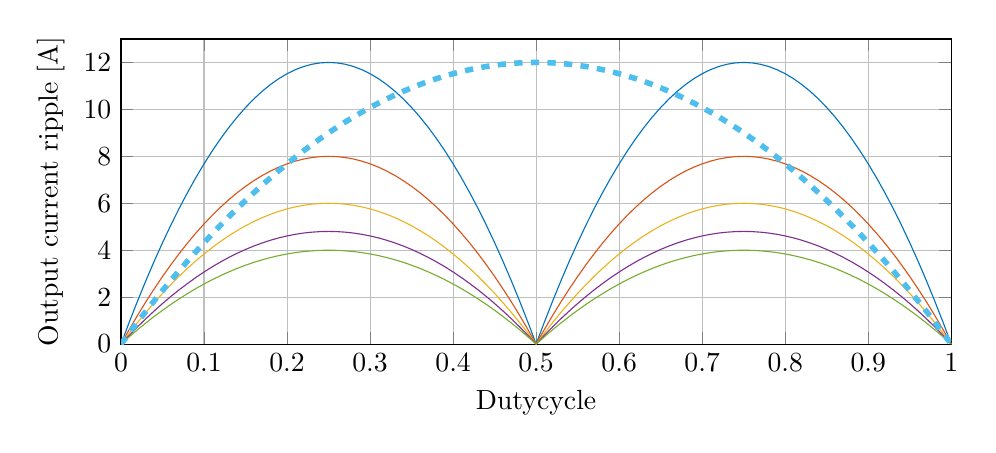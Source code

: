 % This file was created by matlab2tikz.
%
\definecolor{mycolor1}{rgb}{0.0,0.447,0.741}%
\definecolor{mycolor2}{rgb}{0.85,0.325,0.098}%
\definecolor{mycolor3}{rgb}{0.929,0.694,0.125}%
\definecolor{mycolor4}{rgb}{0.494,0.184,0.556}%
\definecolor{mycolor5}{rgb}{0.466,0.674,0.188}%
\definecolor{mycolor6}{rgb}{0.301,0.745,0.933}%
%
\begin{tikzpicture}

\begin{axis}[%
width=\columnwidth,
height=0.45\columnwidth,
%at={(0\columnwidth,0\columnwidth)},
%scale only axis,
xmin=0,
xmax=1,
%xlabel style={font=\color{white!15!black}},
xlabel={Dutycycle},
%x label style={at={(axis description cs:0.5,0.03)},anchor=north},
ymin=0,
ymax=13,
ytick distance = 2,
%ylabel style={font=\color{white!15!black}},
ylabel={Output current ripple [A]},
%y label style={at={(axis description cs:0.1,.5)},anchor=south},
%axis background/.style={fill=white},
%axis x line*=bottom,
%axis y line*=left,
xmajorgrids,
ymajorgrids,
%legend style={at={(0.5,-0.22)}, anchor=north, legend cell align=left, align=left, draw=white!15!black},
%legend columns=-1
%legend style={at={(1.02,0.5)}, anchor=west, legend cell align=left, align=left, draw=white!15!black},
]
\addplot [color=mycolor1]
  table[row sep=crcr]{%
0	0\\
0.01	0.941\\
0.02	1.843\\
0.03	2.707\\
0.04	3.533\\
0.05	4.32\\
0.06	5.069\\
0.07	5.779\\
0.08	6.451\\
0.09	7.085\\
0.1	7.68\\
0.11	8.237\\
0.12	8.755\\
0.13	9.235\\
0.14	9.677\\
0.15	10.08\\
0.16	10.445\\
0.17	10.771\\
0.18	11.059\\
0.19	11.309\\
0.2	11.52\\
0.21	11.693\\
0.22	11.827\\
0.23	11.923\\
0.24	11.981\\
0.25	12\\
0.26	11.981\\
0.27	11.923\\
0.28	11.827\\
0.29	11.693\\
0.3	11.52\\
0.31	11.309\\
0.32	11.059\\
0.33	10.771\\
0.34	10.445\\
0.35	10.08\\
0.36	9.677\\
0.37	9.235\\
0.38	8.755\\
0.39	8.237\\
0.4	7.68\\
0.41	7.085\\
0.42	6.451\\
0.43	5.779\\
0.44	5.069\\
0.45	4.32\\
0.46	3.533\\
0.47	2.707\\
0.48	1.843\\
0.49	0.941\\
0.5	0\\
0.51	0.941\\
0.52	1.843\\
0.53	2.707\\
0.54	3.533\\
0.55	4.32\\
0.56	5.069\\
0.57	5.779\\
0.58	6.451\\
0.59	7.085\\
0.6	7.68\\
0.61	8.237\\
0.62	8.755\\
0.63	9.235\\
0.64	9.677\\
0.65	10.08\\
0.66	10.445\\
0.67	10.771\\
0.68	11.059\\
0.69	11.309\\
0.7	11.52\\
0.71	11.693\\
0.72	11.827\\
0.73	11.923\\
0.74	11.981\\
0.75	12\\
0.76	11.981\\
0.77	11.923\\
0.78	11.827\\
0.79	11.693\\
0.8	11.52\\
0.81	11.309\\
0.82	11.059\\
0.83	10.771\\
0.84	10.445\\
0.85	10.08\\
0.86	9.677\\
0.87	9.235\\
0.88	8.755\\
0.89	8.237\\
0.9	7.68\\
0.91	7.085\\
0.92	6.451\\
0.93	5.779\\
0.94	5.069\\
0.95	4.32\\
0.96	3.533\\
0.97	2.707\\
0.98	1.843\\
0.99	0.941\\
1	0\\
};
\addlegendentry{k= -0.5}

\addplot [color=mycolor2]
  table[row sep=crcr]{%
0	0\\
0.01	0.627\\
0.02	1.229\\
0.03	1.805\\
0.04	2.355\\
0.05	2.88\\
0.06	3.379\\
0.07	3.853\\
0.08	4.301\\
0.09	4.723\\
0.1	5.12\\
0.11	5.491\\
0.12	5.837\\
0.13	6.157\\
0.14	6.451\\
0.15	6.72\\
0.16	6.963\\
0.17	7.181\\
0.18	7.373\\
0.19	7.539\\
0.2	7.68\\
0.21	7.795\\
0.22	7.885\\
0.23	7.949\\
0.24	7.987\\
0.25	8\\
0.26	7.987\\
0.27	7.949\\
0.28	7.885\\
0.29	7.795\\
0.3	7.68\\
0.31	7.539\\
0.32	7.373\\
0.33	7.181\\
0.34	6.963\\
0.35	6.72\\
0.36	6.451\\
0.37	6.157\\
0.38	5.837\\
0.39	5.491\\
0.4	5.12\\
0.41	4.723\\
0.42	4.301\\
0.43	3.853\\
0.44	3.379\\
0.45	2.88\\
0.46	2.355\\
0.47	1.805\\
0.48	1.229\\
0.49	0.627\\
0.5	0\\
0.51	0.627\\
0.52	1.229\\
0.53	1.805\\
0.54	2.355\\
0.55	2.88\\
0.56	3.379\\
0.57	3.853\\
0.58	4.301\\
0.59	4.723\\
0.6	5.12\\
0.61	5.491\\
0.62	5.837\\
0.63	6.157\\
0.64	6.451\\
0.65	6.72\\
0.66	6.963\\
0.67	7.181\\
0.68	7.373\\
0.69	7.539\\
0.7	7.68\\
0.71	7.795\\
0.72	7.885\\
0.73	7.949\\
0.74	7.987\\
0.75	8\\
0.76	7.987\\
0.77	7.949\\
0.78	7.885\\
0.79	7.795\\
0.8	7.68\\
0.81	7.539\\
0.82	7.373\\
0.83	7.181\\
0.84	6.963\\
0.85	6.72\\
0.86	6.451\\
0.87	6.157\\
0.88	5.837\\
0.89	5.491\\
0.9	5.12\\
0.91	4.723\\
0.92	4.301\\
0.93	3.853\\
0.94	3.379\\
0.95	2.88\\
0.96	2.355\\
0.97	1.805\\
0.98	1.229\\
0.99	0.627\\
1	0\\
};
\addlegendentry{k= -0.25}

\addplot [color=mycolor3]
  table[row sep=crcr]{%
0	0\\
0.01	0.47\\
0.02	0.922\\
0.03	1.354\\
0.04	1.766\\
0.05	2.16\\
0.06	2.534\\
0.07	2.89\\
0.08	3.226\\
0.09	3.542\\
0.1	3.84\\
0.11	4.118\\
0.12	4.378\\
0.13	4.618\\
0.14	4.838\\
0.15	5.04\\
0.16	5.222\\
0.17	5.386\\
0.18	5.53\\
0.19	5.654\\
0.2	5.76\\
0.21	5.846\\
0.22	5.914\\
0.23	5.962\\
0.24	5.99\\
0.25	6\\
0.26	5.99\\
0.27	5.962\\
0.28	5.914\\
0.29	5.846\\
0.3	5.76\\
0.31	5.654\\
0.32	5.53\\
0.33	5.386\\
0.34	5.222\\
0.35	5.04\\
0.36	4.838\\
0.37	4.618\\
0.38	4.378\\
0.39	4.118\\
0.4	3.84\\
0.41	3.542\\
0.42	3.226\\
0.43	2.89\\
0.44	2.534\\
0.45	2.16\\
0.46	1.766\\
0.47	1.354\\
0.48	0.922\\
0.49	0.47\\
0.5	0\\
0.51	0.47\\
0.52	0.922\\
0.53	1.354\\
0.54	1.766\\
0.55	2.16\\
0.56	2.534\\
0.57	2.89\\
0.58	3.226\\
0.59	3.542\\
0.6	3.84\\
0.61	4.118\\
0.62	4.378\\
0.63	4.618\\
0.64	4.838\\
0.65	5.04\\
0.66	5.222\\
0.67	5.386\\
0.68	5.53\\
0.69	5.654\\
0.7	5.76\\
0.71	5.846\\
0.72	5.914\\
0.73	5.962\\
0.74	5.99\\
0.75	6\\
0.76	5.99\\
0.77	5.962\\
0.78	5.914\\
0.79	5.846\\
0.8	5.76\\
0.81	5.654\\
0.82	5.53\\
0.83	5.386\\
0.84	5.222\\
0.85	5.04\\
0.86	4.838\\
0.87	4.618\\
0.88	4.378\\
0.89	4.118\\
0.9	3.84\\
0.91	3.542\\
0.92	3.226\\
0.93	2.89\\
0.94	2.534\\
0.95	2.16\\
0.96	1.766\\
0.97	1.354\\
0.98	0.922\\
0.99	0.47\\
1	0\\
};
\addlegendentry{k= 0}

\addplot [color=mycolor4]
  table[row sep=crcr]{%
0	0\\
0.01	0.376\\
0.02	0.737\\
0.03	1.083\\
0.04	1.413\\
0.05	1.728\\
0.06	2.028\\
0.07	2.312\\
0.08	2.58\\
0.09	2.834\\
0.1	3.072\\
0.11	3.295\\
0.12	3.502\\
0.13	3.694\\
0.14	3.871\\
0.15	4.032\\
0.16	4.178\\
0.17	4.308\\
0.18	4.424\\
0.19	4.524\\
0.2	4.608\\
0.21	4.677\\
0.22	4.731\\
0.23	4.769\\
0.24	4.792\\
0.25	4.8\\
0.26	4.792\\
0.27	4.769\\
0.28	4.731\\
0.29	4.677\\
0.3	4.608\\
0.31	4.524\\
0.32	4.424\\
0.33	4.308\\
0.34	4.178\\
0.35	4.032\\
0.36	3.871\\
0.37	3.694\\
0.38	3.502\\
0.39	3.295\\
0.4	3.072\\
0.41	2.834\\
0.42	2.58\\
0.43	2.312\\
0.44	2.028\\
0.45	1.728\\
0.46	1.413\\
0.47	1.083\\
0.48	0.737\\
0.49	0.376\\
0.5	0\\
0.51	0.376\\
0.52	0.737\\
0.53	1.083\\
0.54	1.413\\
0.55	1.728\\
0.56	2.028\\
0.57	2.312\\
0.58	2.58\\
0.59	2.834\\
0.6	3.072\\
0.61	3.295\\
0.62	3.502\\
0.63	3.694\\
0.64	3.871\\
0.65	4.032\\
0.66	4.178\\
0.67	4.308\\
0.68	4.424\\
0.69	4.524\\
0.7	4.608\\
0.71	4.677\\
0.72	4.731\\
0.73	4.769\\
0.74	4.792\\
0.75	4.8\\
0.76	4.792\\
0.77	4.769\\
0.78	4.731\\
0.79	4.677\\
0.8	4.608\\
0.81	4.524\\
0.82	4.424\\
0.83	4.308\\
0.84	4.178\\
0.85	4.032\\
0.86	3.871\\
0.87	3.694\\
0.88	3.502\\
0.89	3.295\\
0.9	3.072\\
0.91	2.834\\
0.92	2.58\\
0.93	2.312\\
0.94	2.028\\
0.95	1.728\\
0.96	1.413\\
0.97	1.083\\
0.98	0.737\\
0.99	0.376\\
1	0\\
};
\addlegendentry{k= 0.25}

\addplot [color=mycolor5]
  table[row sep=crcr]{%
0	0\\
0.01	0.314\\
0.02	0.614\\
0.03	0.902\\
0.04	1.178\\
0.05	1.44\\
0.06	1.69\\
0.07	1.926\\
0.08	2.15\\
0.09	2.362\\
0.1	2.56\\
0.11	2.746\\
0.12	2.918\\
0.13	3.078\\
0.14	3.226\\
0.15	3.36\\
0.16	3.482\\
0.17	3.59\\
0.18	3.686\\
0.19	3.77\\
0.2	3.84\\
0.21	3.898\\
0.22	3.942\\
0.23	3.974\\
0.24	3.994\\
0.25	4\\
0.26	3.994\\
0.27	3.974\\
0.28	3.942\\
0.29	3.898\\
0.3	3.84\\
0.31	3.77\\
0.32	3.686\\
0.33	3.59\\
0.34	3.482\\
0.35	3.36\\
0.36	3.226\\
0.37	3.078\\
0.38	2.918\\
0.39	2.746\\
0.4	2.56\\
0.41	2.362\\
0.42	2.15\\
0.43	1.926\\
0.44	1.69\\
0.45	1.44\\
0.46	1.178\\
0.47	0.902\\
0.48	0.614\\
0.49	0.314\\
0.5	0\\
0.51	0.314\\
0.52	0.614\\
0.53	0.902\\
0.54	1.178\\
0.55	1.44\\
0.56	1.69\\
0.57	1.926\\
0.58	2.15\\
0.59	2.362\\
0.6	2.56\\
0.61	2.746\\
0.62	2.918\\
0.63	3.078\\
0.64	3.226\\
0.65	3.36\\
0.66	3.482\\
0.67	3.59\\
0.68	3.686\\
0.69	3.77\\
0.7	3.84\\
0.71	3.898\\
0.72	3.942\\
0.73	3.974\\
0.74	3.994\\
0.75	4\\
0.76	3.994\\
0.77	3.974\\
0.78	3.942\\
0.79	3.898\\
0.8	3.84\\
0.81	3.77\\
0.82	3.686\\
0.83	3.59\\
0.84	3.482\\
0.85	3.36\\
0.86	3.226\\
0.87	3.078\\
0.88	2.918\\
0.89	2.746\\
0.9	2.56\\
0.91	2.362\\
0.92	2.15\\
0.93	1.926\\
0.94	1.69\\
0.95	1.44\\
0.96	1.178\\
0.97	0.902\\
0.98	0.614\\
0.99	0.314\\
1	0\\
};
\addlegendentry{k= 0.5}

\addplot [color=mycolor6, dashed, line width=2.0pt]
  table[row sep=crcr]{%
0	0\\
0.01	0.475\\
0.02	0.941\\
0.03	1.397\\
0.04	1.843\\
0.05	2.28\\
0.06	2.707\\
0.07	3.125\\
0.08	3.533\\
0.09	3.931\\
0.1	4.32\\
0.11	4.699\\
0.12	5.069\\
0.13	5.429\\
0.14	5.779\\
0.15	6.12\\
0.16	6.451\\
0.17	6.773\\
0.18	7.085\\
0.19	7.387\\
0.2	7.68\\
0.21	7.963\\
0.22	8.237\\
0.23	8.501\\
0.24	8.755\\
0.25	9\\
0.26	9.235\\
0.27	9.461\\
0.28	9.677\\
0.29	9.883\\
0.3	10.08\\
0.31	10.267\\
0.32	10.445\\
0.33	10.613\\
0.34	10.771\\
0.35	10.92\\
0.36	11.059\\
0.37	11.189\\
0.38	11.309\\
0.39	11.419\\
0.4	11.52\\
0.41	11.611\\
0.42	11.693\\
0.43	11.765\\
0.44	11.827\\
0.45	11.88\\
0.46	11.923\\
0.47	11.957\\
0.48	11.981\\
0.49	11.995\\
0.5	12\\
0.51	11.995\\
0.52	11.981\\
0.53	11.957\\
0.54	11.923\\
0.55	11.88\\
0.56	11.827\\
0.57	11.765\\
0.58	11.693\\
0.59	11.611\\
0.6	11.52\\
0.61	11.419\\
0.62	11.309\\
0.63	11.189\\
0.64	11.059\\
0.65	10.92\\
0.66	10.771\\
0.67	10.613\\
0.68	10.445\\
0.69	10.267\\
0.7	10.08\\
0.71	9.883\\
0.72	9.677\\
0.73	9.461\\
0.74	9.235\\
0.75	9\\
0.76	8.755\\
0.77	8.501\\
0.78	8.237\\
0.79	7.963\\
0.8	7.68\\
0.81	7.387\\
0.82	7.085\\
0.83	6.773\\
0.84	6.451\\
0.85	6.12\\
0.86	5.779\\
0.87	5.429\\
0.88	5.069\\
0.89	4.699\\
0.9	4.32\\
0.91	3.931\\
0.92	3.533\\
0.93	3.125\\
0.94	2.707\\
0.95	2.28\\
0.96	1.843\\
0.97	1.397\\
0.98	0.941\\
0.99	0.475\\
1	0\\
};
\addlegendentry{1-ph}
\legend{}

\end{axis}
\end{tikzpicture}%